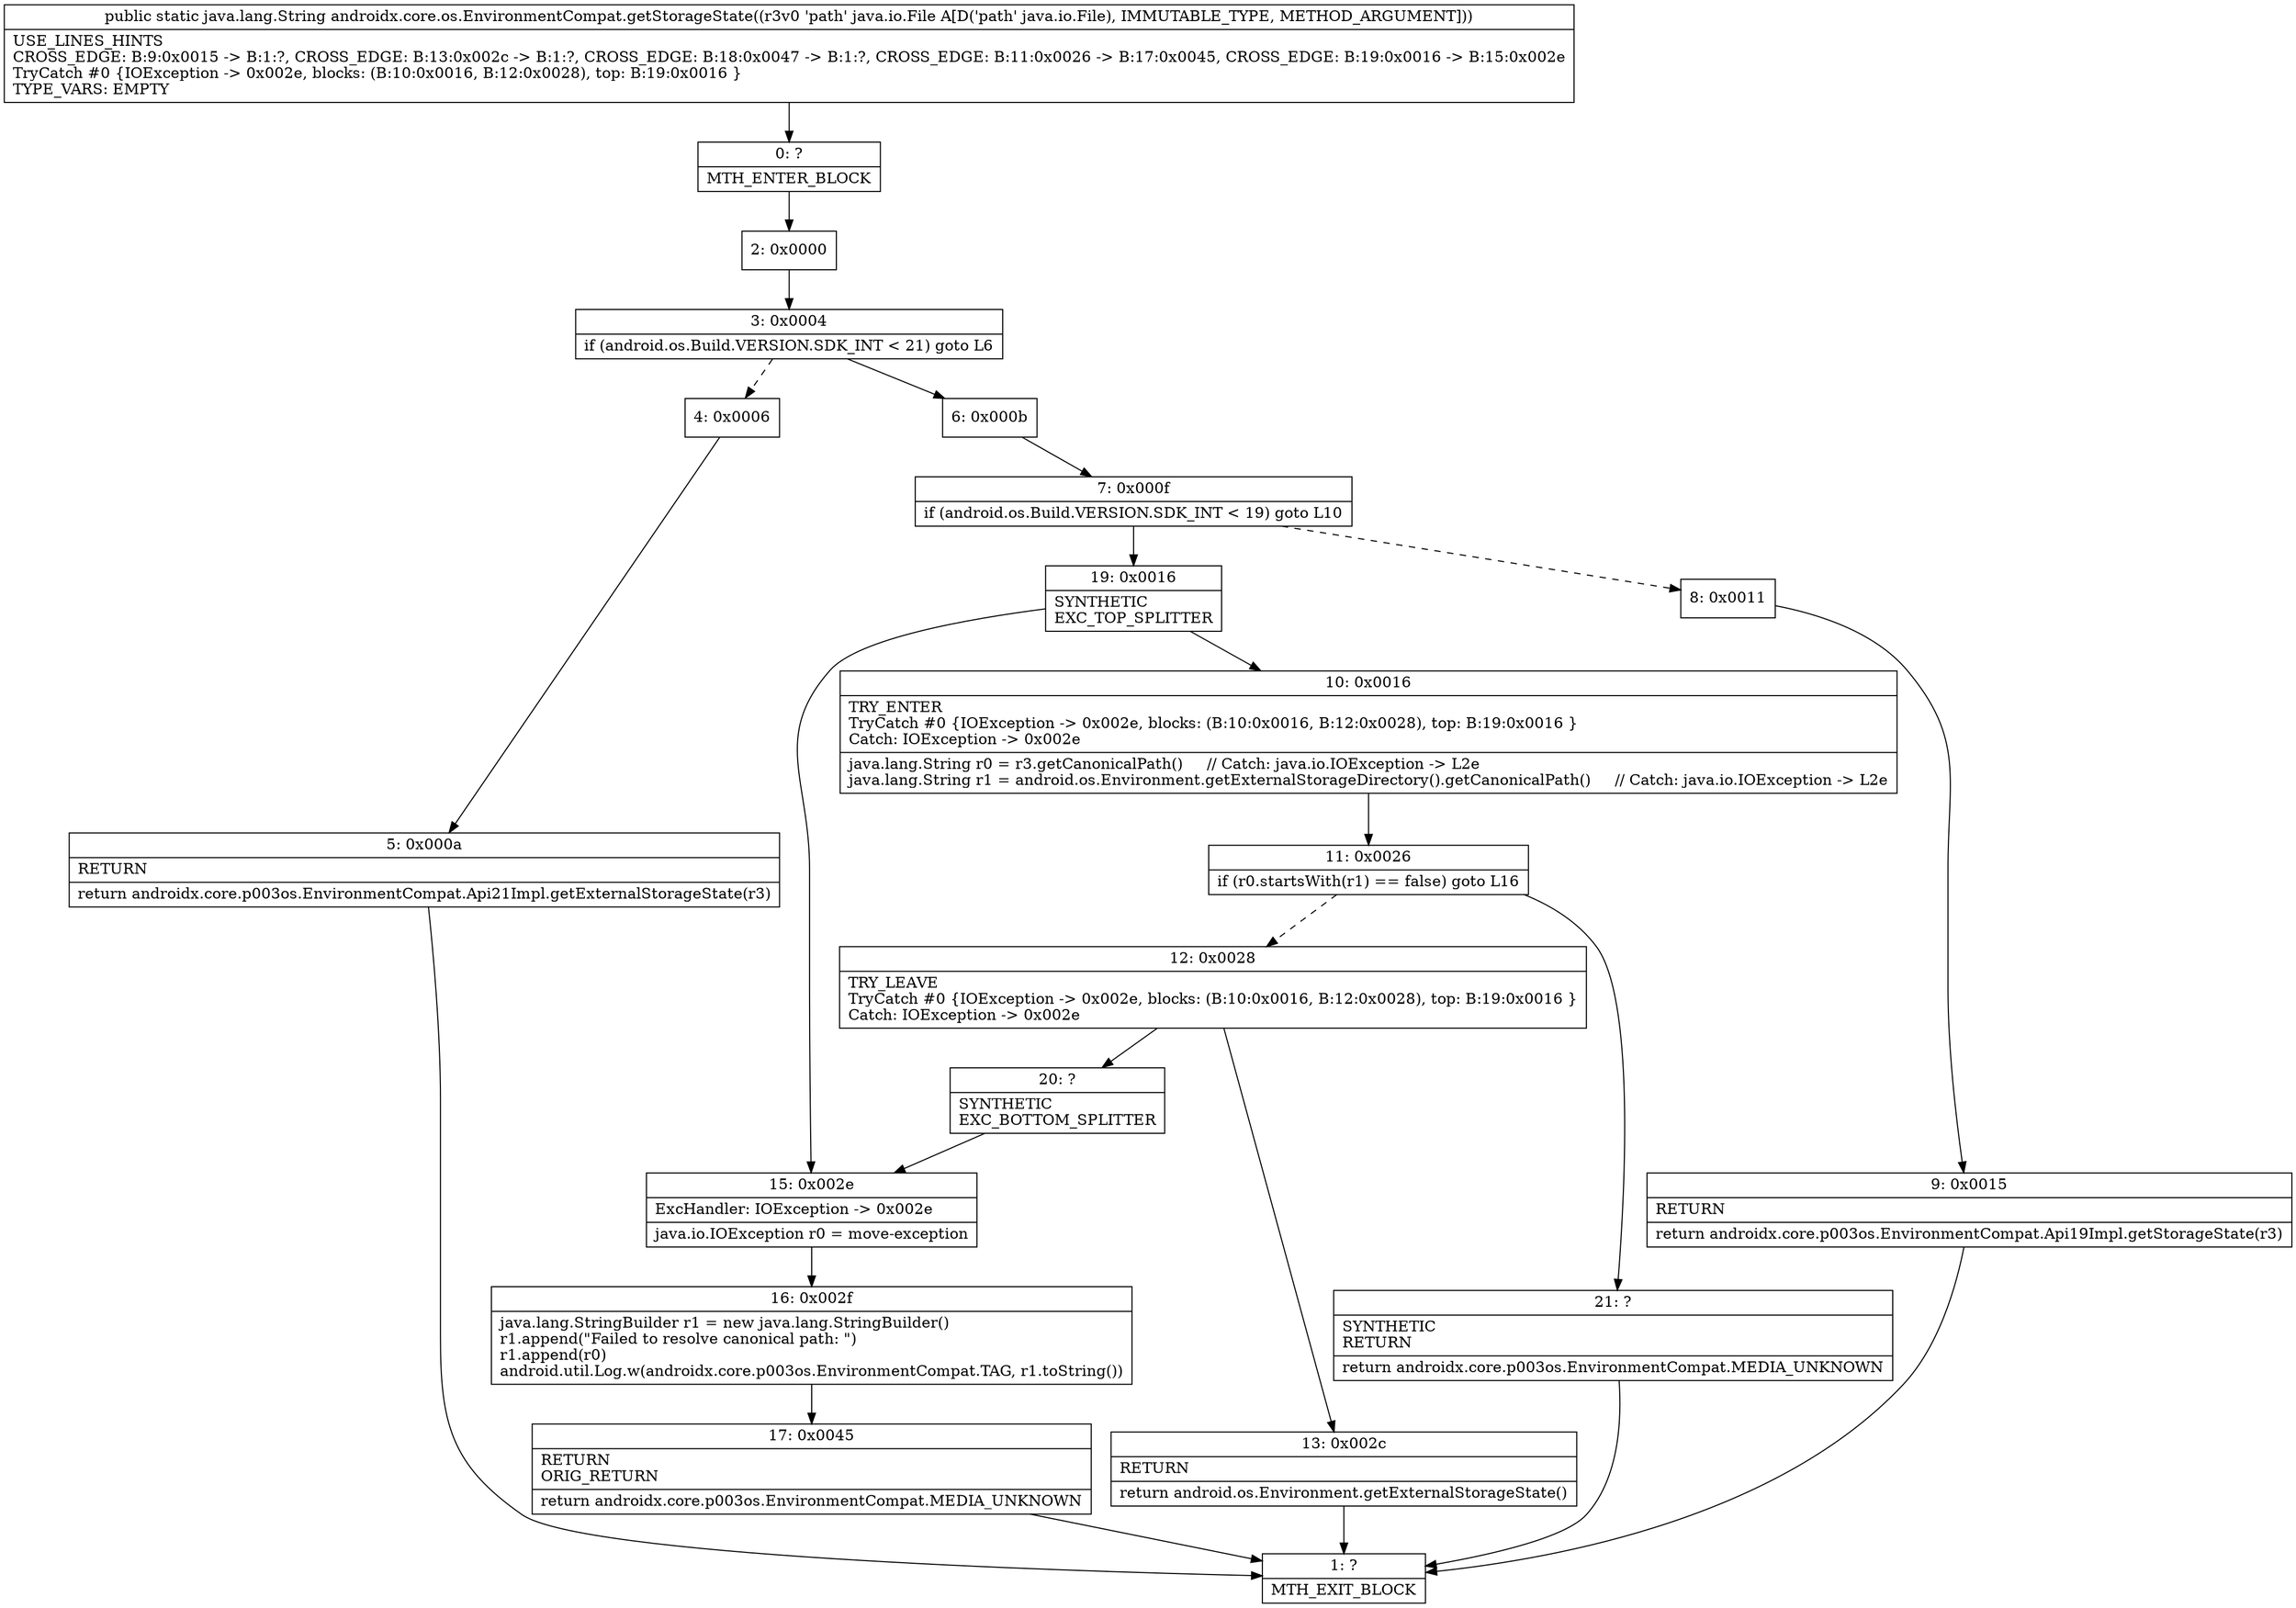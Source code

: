 digraph "CFG forandroidx.core.os.EnvironmentCompat.getStorageState(Ljava\/io\/File;)Ljava\/lang\/String;" {
Node_0 [shape=record,label="{0\:\ ?|MTH_ENTER_BLOCK\l}"];
Node_2 [shape=record,label="{2\:\ 0x0000}"];
Node_3 [shape=record,label="{3\:\ 0x0004|if (android.os.Build.VERSION.SDK_INT \< 21) goto L6\l}"];
Node_4 [shape=record,label="{4\:\ 0x0006}"];
Node_5 [shape=record,label="{5\:\ 0x000a|RETURN\l|return androidx.core.p003os.EnvironmentCompat.Api21Impl.getExternalStorageState(r3)\l}"];
Node_1 [shape=record,label="{1\:\ ?|MTH_EXIT_BLOCK\l}"];
Node_6 [shape=record,label="{6\:\ 0x000b}"];
Node_7 [shape=record,label="{7\:\ 0x000f|if (android.os.Build.VERSION.SDK_INT \< 19) goto L10\l}"];
Node_8 [shape=record,label="{8\:\ 0x0011}"];
Node_9 [shape=record,label="{9\:\ 0x0015|RETURN\l|return androidx.core.p003os.EnvironmentCompat.Api19Impl.getStorageState(r3)\l}"];
Node_19 [shape=record,label="{19\:\ 0x0016|SYNTHETIC\lEXC_TOP_SPLITTER\l}"];
Node_10 [shape=record,label="{10\:\ 0x0016|TRY_ENTER\lTryCatch #0 \{IOException \-\> 0x002e, blocks: (B:10:0x0016, B:12:0x0028), top: B:19:0x0016 \}\lCatch: IOException \-\> 0x002e\l|java.lang.String r0 = r3.getCanonicalPath()     \/\/ Catch: java.io.IOException \-\> L2e\ljava.lang.String r1 = android.os.Environment.getExternalStorageDirectory().getCanonicalPath()     \/\/ Catch: java.io.IOException \-\> L2e\l}"];
Node_11 [shape=record,label="{11\:\ 0x0026|if (r0.startsWith(r1) == false) goto L16\l}"];
Node_12 [shape=record,label="{12\:\ 0x0028|TRY_LEAVE\lTryCatch #0 \{IOException \-\> 0x002e, blocks: (B:10:0x0016, B:12:0x0028), top: B:19:0x0016 \}\lCatch: IOException \-\> 0x002e\l}"];
Node_13 [shape=record,label="{13\:\ 0x002c|RETURN\l|return android.os.Environment.getExternalStorageState()\l}"];
Node_20 [shape=record,label="{20\:\ ?|SYNTHETIC\lEXC_BOTTOM_SPLITTER\l}"];
Node_21 [shape=record,label="{21\:\ ?|SYNTHETIC\lRETURN\l|return androidx.core.p003os.EnvironmentCompat.MEDIA_UNKNOWN\l}"];
Node_15 [shape=record,label="{15\:\ 0x002e|ExcHandler: IOException \-\> 0x002e\l|java.io.IOException r0 = move\-exception\l}"];
Node_16 [shape=record,label="{16\:\ 0x002f|java.lang.StringBuilder r1 = new java.lang.StringBuilder()\lr1.append(\"Failed to resolve canonical path: \")\lr1.append(r0)\landroid.util.Log.w(androidx.core.p003os.EnvironmentCompat.TAG, r1.toString())\l}"];
Node_17 [shape=record,label="{17\:\ 0x0045|RETURN\lORIG_RETURN\l|return androidx.core.p003os.EnvironmentCompat.MEDIA_UNKNOWN\l}"];
MethodNode[shape=record,label="{public static java.lang.String androidx.core.os.EnvironmentCompat.getStorageState((r3v0 'path' java.io.File A[D('path' java.io.File), IMMUTABLE_TYPE, METHOD_ARGUMENT]))  | USE_LINES_HINTS\lCROSS_EDGE: B:9:0x0015 \-\> B:1:?, CROSS_EDGE: B:13:0x002c \-\> B:1:?, CROSS_EDGE: B:18:0x0047 \-\> B:1:?, CROSS_EDGE: B:11:0x0026 \-\> B:17:0x0045, CROSS_EDGE: B:19:0x0016 \-\> B:15:0x002e\lTryCatch #0 \{IOException \-\> 0x002e, blocks: (B:10:0x0016, B:12:0x0028), top: B:19:0x0016 \}\lTYPE_VARS: EMPTY\l}"];
MethodNode -> Node_0;Node_0 -> Node_2;
Node_2 -> Node_3;
Node_3 -> Node_4[style=dashed];
Node_3 -> Node_6;
Node_4 -> Node_5;
Node_5 -> Node_1;
Node_6 -> Node_7;
Node_7 -> Node_8[style=dashed];
Node_7 -> Node_19;
Node_8 -> Node_9;
Node_9 -> Node_1;
Node_19 -> Node_10;
Node_19 -> Node_15;
Node_10 -> Node_11;
Node_11 -> Node_12[style=dashed];
Node_11 -> Node_21;
Node_12 -> Node_13;
Node_12 -> Node_20;
Node_13 -> Node_1;
Node_20 -> Node_15;
Node_21 -> Node_1;
Node_15 -> Node_16;
Node_16 -> Node_17;
Node_17 -> Node_1;
}

